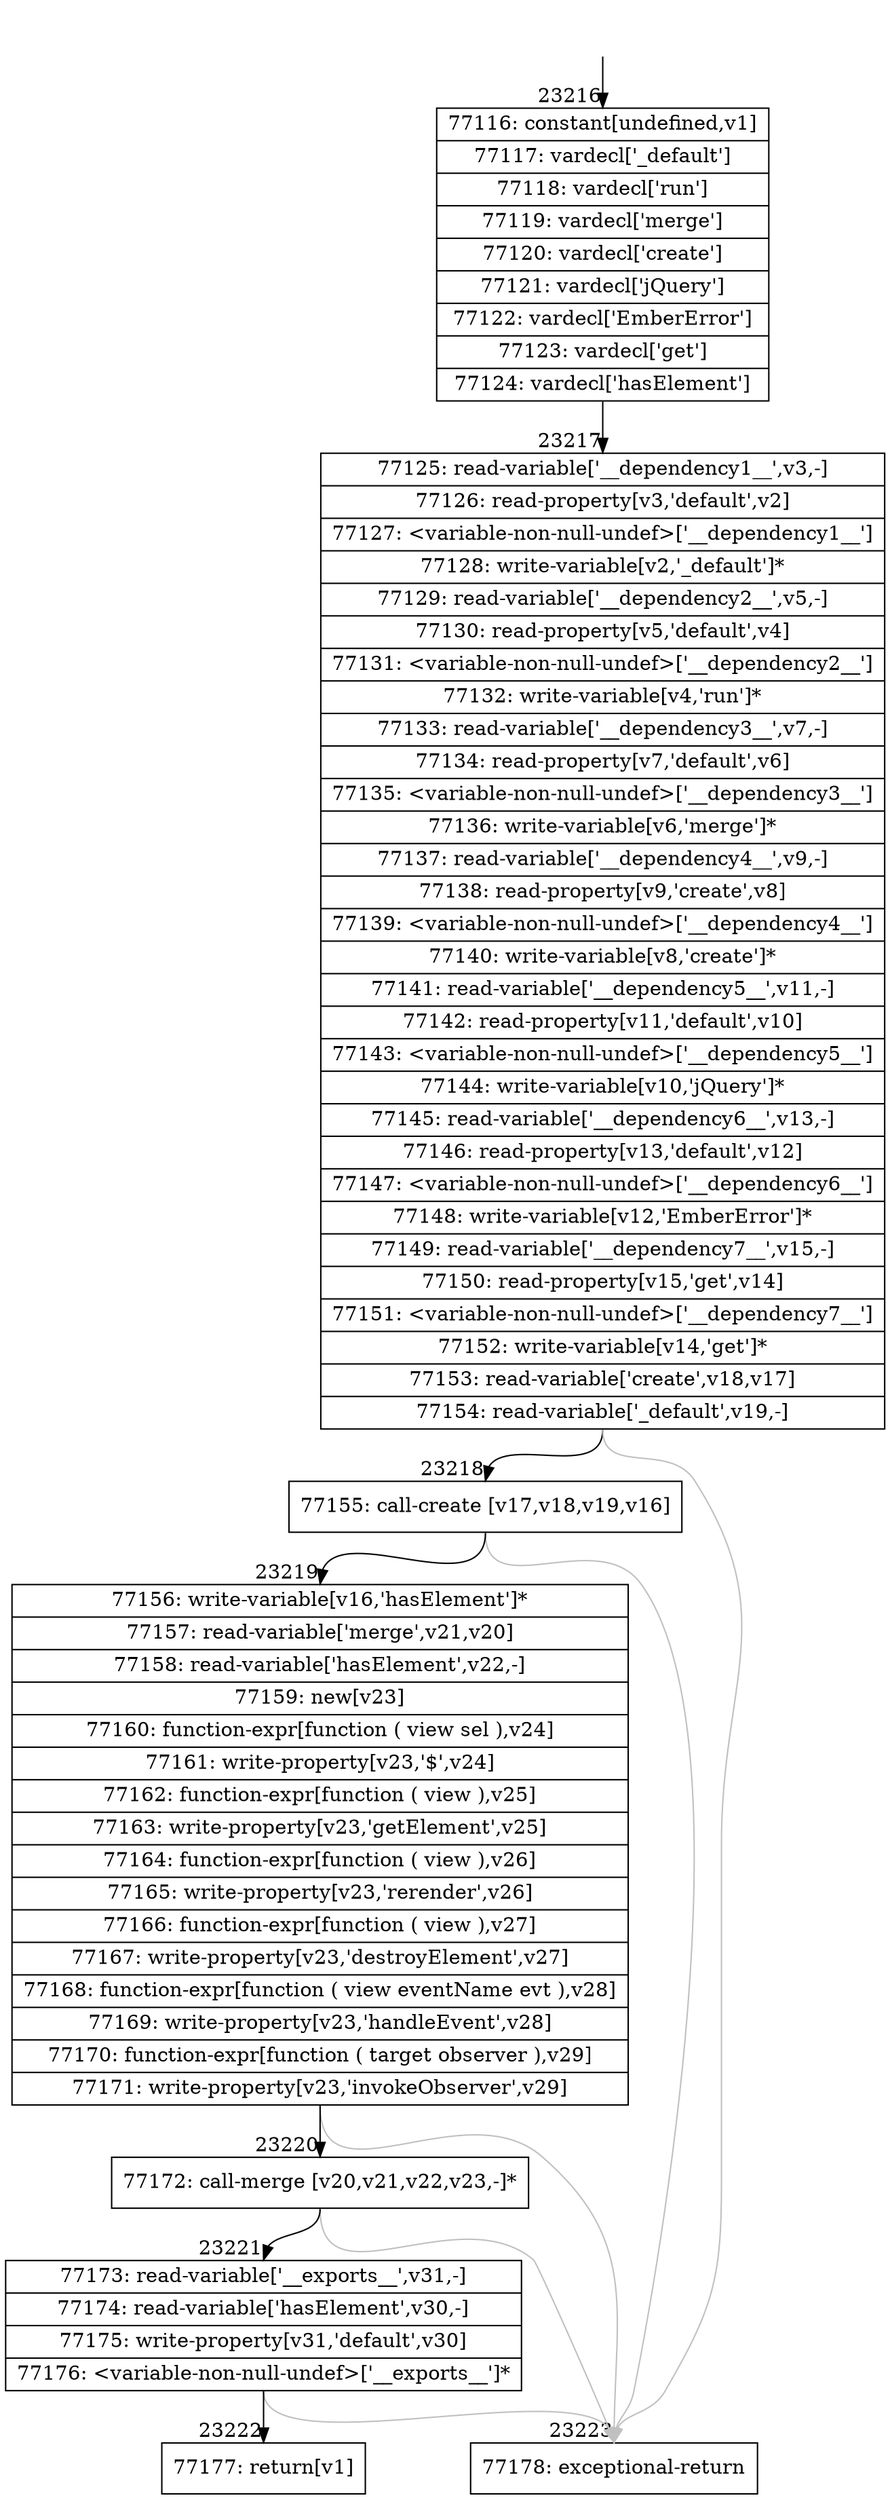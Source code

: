 digraph {
rankdir="TD"
BB_entry2018[shape=none,label=""];
BB_entry2018 -> BB23216 [tailport=s, headport=n, headlabel="    23216"]
BB23216 [shape=record label="{77116: constant[undefined,v1]|77117: vardecl['_default']|77118: vardecl['run']|77119: vardecl['merge']|77120: vardecl['create']|77121: vardecl['jQuery']|77122: vardecl['EmberError']|77123: vardecl['get']|77124: vardecl['hasElement']}" ] 
BB23216 -> BB23217 [tailport=s, headport=n, headlabel="      23217"]
BB23217 [shape=record label="{77125: read-variable['__dependency1__',v3,-]|77126: read-property[v3,'default',v2]|77127: \<variable-non-null-undef\>['__dependency1__']|77128: write-variable[v2,'_default']*|77129: read-variable['__dependency2__',v5,-]|77130: read-property[v5,'default',v4]|77131: \<variable-non-null-undef\>['__dependency2__']|77132: write-variable[v4,'run']*|77133: read-variable['__dependency3__',v7,-]|77134: read-property[v7,'default',v6]|77135: \<variable-non-null-undef\>['__dependency3__']|77136: write-variable[v6,'merge']*|77137: read-variable['__dependency4__',v9,-]|77138: read-property[v9,'create',v8]|77139: \<variable-non-null-undef\>['__dependency4__']|77140: write-variable[v8,'create']*|77141: read-variable['__dependency5__',v11,-]|77142: read-property[v11,'default',v10]|77143: \<variable-non-null-undef\>['__dependency5__']|77144: write-variable[v10,'jQuery']*|77145: read-variable['__dependency6__',v13,-]|77146: read-property[v13,'default',v12]|77147: \<variable-non-null-undef\>['__dependency6__']|77148: write-variable[v12,'EmberError']*|77149: read-variable['__dependency7__',v15,-]|77150: read-property[v15,'get',v14]|77151: \<variable-non-null-undef\>['__dependency7__']|77152: write-variable[v14,'get']*|77153: read-variable['create',v18,v17]|77154: read-variable['_default',v19,-]}" ] 
BB23217 -> BB23218 [tailport=s, headport=n, headlabel="      23218"]
BB23217 -> BB23223 [tailport=s, headport=n, color=gray, headlabel="      23223"]
BB23218 [shape=record label="{77155: call-create [v17,v18,v19,v16]}" ] 
BB23218 -> BB23219 [tailport=s, headport=n, headlabel="      23219"]
BB23218 -> BB23223 [tailport=s, headport=n, color=gray]
BB23219 [shape=record label="{77156: write-variable[v16,'hasElement']*|77157: read-variable['merge',v21,v20]|77158: read-variable['hasElement',v22,-]|77159: new[v23]|77160: function-expr[function ( view sel ),v24]|77161: write-property[v23,'$',v24]|77162: function-expr[function ( view ),v25]|77163: write-property[v23,'getElement',v25]|77164: function-expr[function ( view ),v26]|77165: write-property[v23,'rerender',v26]|77166: function-expr[function ( view ),v27]|77167: write-property[v23,'destroyElement',v27]|77168: function-expr[function ( view eventName evt ),v28]|77169: write-property[v23,'handleEvent',v28]|77170: function-expr[function ( target observer ),v29]|77171: write-property[v23,'invokeObserver',v29]}" ] 
BB23219 -> BB23220 [tailport=s, headport=n, headlabel="      23220"]
BB23219 -> BB23223 [tailport=s, headport=n, color=gray]
BB23220 [shape=record label="{77172: call-merge [v20,v21,v22,v23,-]*}" ] 
BB23220 -> BB23221 [tailport=s, headport=n, headlabel="      23221"]
BB23220 -> BB23223 [tailport=s, headport=n, color=gray]
BB23221 [shape=record label="{77173: read-variable['__exports__',v31,-]|77174: read-variable['hasElement',v30,-]|77175: write-property[v31,'default',v30]|77176: \<variable-non-null-undef\>['__exports__']*}" ] 
BB23221 -> BB23222 [tailport=s, headport=n, headlabel="      23222"]
BB23221 -> BB23223 [tailport=s, headport=n, color=gray]
BB23222 [shape=record label="{77177: return[v1]}" ] 
BB23223 [shape=record label="{77178: exceptional-return}" ] 
//#$~ 43295
}

